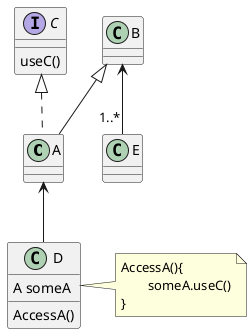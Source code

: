 @startuml 1a

class A
class B
interface C{
	useC()
}
class D{
	A someA
	AccessA()
}
note right of D :AccessA(){\n	someA.useC()\n}
class E

B <|-- A
C <|.. A
A <-- D
B <-- "1..*" E 

@enduml

